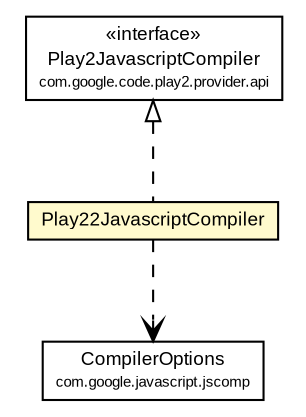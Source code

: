 #!/usr/local/bin/dot
#
# Class diagram 
# Generated by UMLGraph version R5_6-24-gf6e263 (http://www.umlgraph.org/)
#

digraph G {
	edge [fontname="arial",fontsize=10,labelfontname="arial",labelfontsize=10];
	node [fontname="arial",fontsize=10,shape=plaintext];
	nodesep=0.25;
	ranksep=0.5;
	// com.google.code.play2.provider.play22.Play22JavascriptCompiler
	c99 [label=<<table title="com.google.code.play2.provider.play22.Play22JavascriptCompiler" border="0" cellborder="1" cellspacing="0" cellpadding="2" port="p" bgcolor="lemonChiffon" href="./Play22JavascriptCompiler.html">
		<tr><td><table border="0" cellspacing="0" cellpadding="1">
<tr><td align="center" balign="center"> Play22JavascriptCompiler </td></tr>
		</table></td></tr>
		</table>>, URL="./Play22JavascriptCompiler.html", fontname="arial", fontcolor="black", fontsize=9.0];
	//com.google.code.play2.provider.play22.Play22JavascriptCompiler implements com.google.code.play2.provider.api.Play2JavascriptCompiler
	c105:p -> c99:p [dir=back,arrowtail=empty,style=dashed];
	// com.google.code.play2.provider.play22.Play22JavascriptCompiler DEPEND com.google.javascript.jscomp.CompilerOptions
	c99:p -> c136:p [taillabel="", label="", headlabel="", fontname="arial", fontcolor="black", fontsize=10.0, color="black", arrowhead=open, style=dashed];
	// com.google.javascript.jscomp.CompilerOptions
	c136 [label=<<table title="com.google.javascript.jscomp.CompilerOptions" border="0" cellborder="1" cellspacing="0" cellpadding="2" port="p">
		<tr><td><table border="0" cellspacing="0" cellpadding="1">
<tr><td align="center" balign="center"> CompilerOptions </td></tr>
<tr><td align="center" balign="center"><font point-size="7.0"> com.google.javascript.jscomp </font></td></tr>
		</table></td></tr>
		</table>>, URL="null", fontname="arial", fontcolor="black", fontsize=9.0];
	// com.google.code.play2.provider.api.Play2JavascriptCompiler
	c105 [label=<<table title="com.google.code.play2.provider.api.Play2JavascriptCompiler" border="0" cellborder="1" cellspacing="0" cellpadding="2" port="p">
		<tr><td><table border="0" cellspacing="0" cellpadding="1">
<tr><td align="center" balign="center"> &#171;interface&#187; </td></tr>
<tr><td align="center" balign="center"> Play2JavascriptCompiler </td></tr>
<tr><td align="center" balign="center"><font point-size="7.0"> com.google.code.play2.provider.api </font></td></tr>
		</table></td></tr>
		</table>>, URL="null", fontname="arial", fontcolor="black", fontsize=9.0];
}

